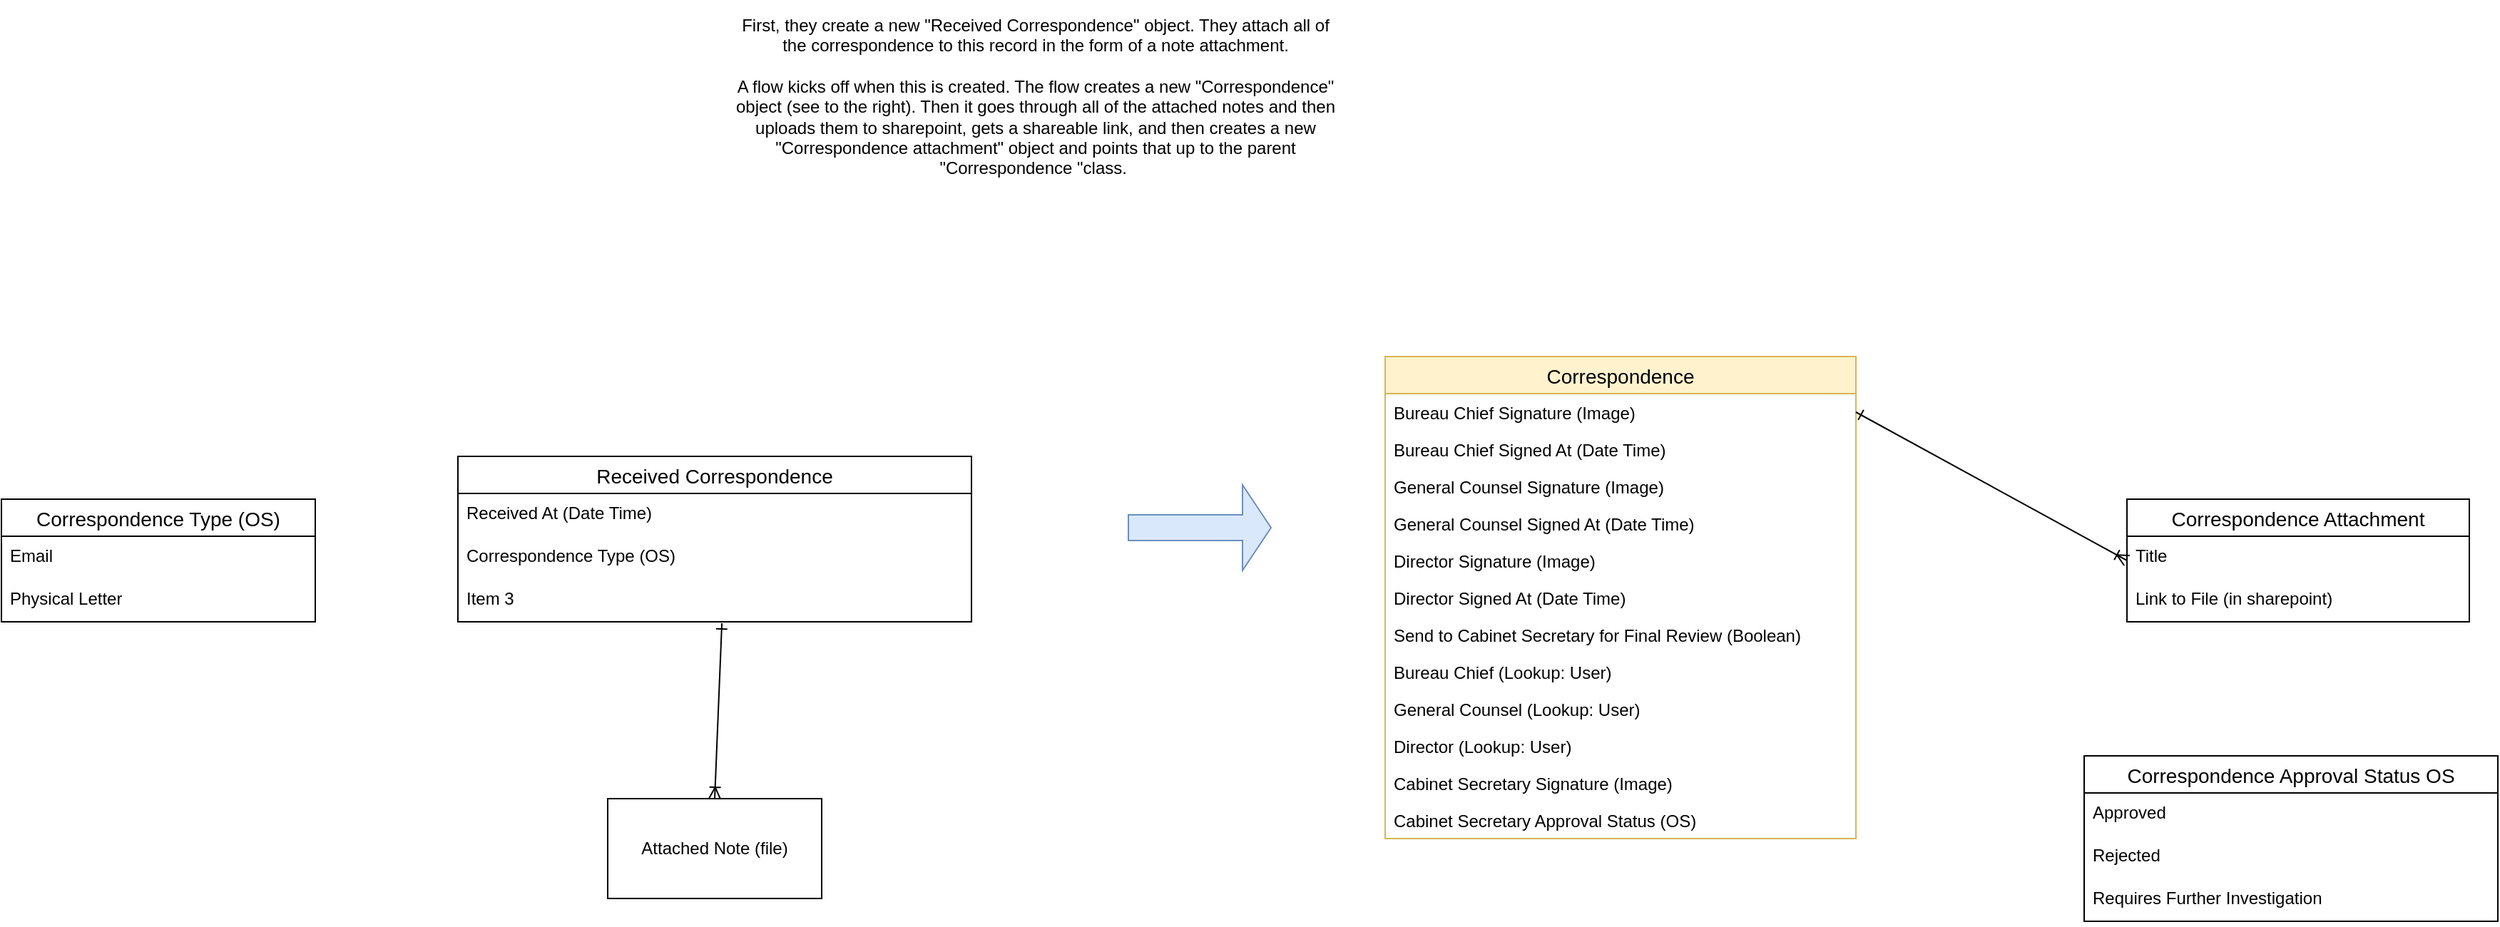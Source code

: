 <mxfile version="13.7.7" type="device"><diagram id="fAOedzIzravJZwc9n77a" name="Page-1"><mxGraphModel dx="1852" dy="1815" grid="1" gridSize="10" guides="1" tooltips="1" connect="1" arrows="1" fold="1" page="1" pageScale="1" pageWidth="850" pageHeight="1100" math="0" shadow="0"><root><mxCell id="0"/><mxCell id="1" parent="0"/><mxCell id="cq37wtrSNUjp8pYVRRDf-2" value="Correspondence" style="swimlane;fontStyle=0;childLayout=stackLayout;horizontal=1;startSize=26;horizontalStack=0;resizeParent=1;resizeParentMax=0;resizeLast=0;collapsible=1;marginBottom=0;align=center;fontSize=14;fillColor=#fff2cc;strokeColor=#d6b656;" parent="1" vertex="1"><mxGeometry x="260" y="150" width="330" height="338" as="geometry"/></mxCell><mxCell id="cq37wtrSNUjp8pYVRRDf-4" value="Bureau Chief Signature (Image)" style="text;strokeColor=none;fillColor=none;spacingLeft=4;spacingRight=4;overflow=hidden;rotatable=0;points=[[0,0.5],[1,0.5]];portConstraint=eastwest;fontSize=12;" parent="cq37wtrSNUjp8pYVRRDf-2" vertex="1"><mxGeometry y="26" width="330" height="26" as="geometry"/></mxCell><mxCell id="cq37wtrSNUjp8pYVRRDf-5" value="Bureau Chief Signed At (Date Time)" style="text;strokeColor=none;fillColor=none;spacingLeft=4;spacingRight=4;overflow=hidden;rotatable=0;points=[[0,0.5],[1,0.5]];portConstraint=eastwest;fontSize=12;" parent="cq37wtrSNUjp8pYVRRDf-2" vertex="1"><mxGeometry y="52" width="330" height="26" as="geometry"/></mxCell><mxCell id="cq37wtrSNUjp8pYVRRDf-10" value="General Counsel Signature (Image)" style="text;strokeColor=none;fillColor=none;spacingLeft=4;spacingRight=4;overflow=hidden;rotatable=0;points=[[0,0.5],[1,0.5]];portConstraint=eastwest;fontSize=12;" parent="cq37wtrSNUjp8pYVRRDf-2" vertex="1"><mxGeometry y="78" width="330" height="26" as="geometry"/></mxCell><mxCell id="cq37wtrSNUjp8pYVRRDf-11" value="General Counsel Signed At (Date Time)" style="text;strokeColor=none;fillColor=none;spacingLeft=4;spacingRight=4;overflow=hidden;rotatable=0;points=[[0,0.5],[1,0.5]];portConstraint=eastwest;fontSize=12;" parent="cq37wtrSNUjp8pYVRRDf-2" vertex="1"><mxGeometry y="104" width="330" height="26" as="geometry"/></mxCell><mxCell id="cq37wtrSNUjp8pYVRRDf-12" value="Director Signature (Image)" style="text;strokeColor=none;fillColor=none;spacingLeft=4;spacingRight=4;overflow=hidden;rotatable=0;points=[[0,0.5],[1,0.5]];portConstraint=eastwest;fontSize=12;" parent="cq37wtrSNUjp8pYVRRDf-2" vertex="1"><mxGeometry y="130" width="330" height="26" as="geometry"/></mxCell><mxCell id="cq37wtrSNUjp8pYVRRDf-13" value="Director Signed At (Date Time)" style="text;strokeColor=none;fillColor=none;spacingLeft=4;spacingRight=4;overflow=hidden;rotatable=0;points=[[0,0.5],[1,0.5]];portConstraint=eastwest;fontSize=12;" parent="cq37wtrSNUjp8pYVRRDf-2" vertex="1"><mxGeometry y="156" width="330" height="26" as="geometry"/></mxCell><mxCell id="cq37wtrSNUjp8pYVRRDf-14" value="Send to Cabinet Secretary for Final Review (Boolean)" style="text;strokeColor=none;fillColor=none;spacingLeft=4;spacingRight=4;overflow=hidden;rotatable=0;points=[[0,0.5],[1,0.5]];portConstraint=eastwest;fontSize=12;" parent="cq37wtrSNUjp8pYVRRDf-2" vertex="1"><mxGeometry y="182" width="330" height="26" as="geometry"/></mxCell><mxCell id="Us7VXFdIAzKbP9V8gbup-10" value="Bureau Chief (Lookup: User)" style="text;strokeColor=none;fillColor=none;spacingLeft=4;spacingRight=4;overflow=hidden;rotatable=0;points=[[0,0.5],[1,0.5]];portConstraint=eastwest;fontSize=12;" parent="cq37wtrSNUjp8pYVRRDf-2" vertex="1"><mxGeometry y="208" width="330" height="26" as="geometry"/></mxCell><mxCell id="Us7VXFdIAzKbP9V8gbup-11" value="General Counsel (Lookup: User)" style="text;strokeColor=none;fillColor=none;spacingLeft=4;spacingRight=4;overflow=hidden;rotatable=0;points=[[0,0.5],[1,0.5]];portConstraint=eastwest;fontSize=12;" parent="cq37wtrSNUjp8pYVRRDf-2" vertex="1"><mxGeometry y="234" width="330" height="26" as="geometry"/></mxCell><mxCell id="Us7VXFdIAzKbP9V8gbup-12" value="Director (Lookup: User)" style="text;strokeColor=none;fillColor=none;spacingLeft=4;spacingRight=4;overflow=hidden;rotatable=0;points=[[0,0.5],[1,0.5]];portConstraint=eastwest;fontSize=12;" parent="cq37wtrSNUjp8pYVRRDf-2" vertex="1"><mxGeometry y="260" width="330" height="26" as="geometry"/></mxCell><mxCell id="pfEPblCVPGq0PhJoWLun-1" value="Cabinet Secretary Signature (Image)" style="text;strokeColor=none;fillColor=none;spacingLeft=4;spacingRight=4;overflow=hidden;rotatable=0;points=[[0,0.5],[1,0.5]];portConstraint=eastwest;fontSize=12;" vertex="1" parent="cq37wtrSNUjp8pYVRRDf-2"><mxGeometry y="286" width="330" height="26" as="geometry"/></mxCell><mxCell id="pfEPblCVPGq0PhJoWLun-2" value="Cabinet Secretary Approval Status (OS)" style="text;strokeColor=none;fillColor=none;spacingLeft=4;spacingRight=4;overflow=hidden;rotatable=0;points=[[0,0.5],[1,0.5]];portConstraint=eastwest;fontSize=12;" vertex="1" parent="cq37wtrSNUjp8pYVRRDf-2"><mxGeometry y="312" width="330" height="26" as="geometry"/></mxCell><mxCell id="cq37wtrSNUjp8pYVRRDf-16" value="" style="endArrow=ERoneToMany;html=1;entryX=0;entryY=0.5;entryDx=0;entryDy=0;exitX=1;exitY=0.5;exitDx=0;exitDy=0;startArrow=ERone;startFill=0;endFill=0;" parent="1" source="cq37wtrSNUjp8pYVRRDf-4" target="Us7VXFdIAzKbP9V8gbup-1" edge="1"><mxGeometry width="50" height="50" relative="1" as="geometry"><mxPoint x="400" y="380" as="sourcePoint"/><mxPoint x="790" y="335" as="targetPoint"/></mxGeometry></mxCell><mxCell id="qezMgXFYwlqIriCICIFD-1" value="First, they create a new &quot;Received Correspondence&quot; object. They attach all of the correspondence to this record in the form of a note attachment.&lt;br&gt;&lt;br&gt;A flow kicks off when this is created. The flow creates a new &quot;Correspondence&quot; object (see to the right). Then it goes through all of the attached notes and then uploads them to sharepoint, gets a shareable link, and then creates a new &quot;Correspondence attachment&quot; object and points that up to the parent &quot;Correspondence &quot;class.&amp;nbsp;&lt;br&gt;&lt;br&gt;" style="text;html=1;strokeColor=none;fillColor=none;align=center;verticalAlign=middle;whiteSpace=wrap;rounded=0;" parent="1" vertex="1"><mxGeometry x="-200" y="-100" width="430" height="150" as="geometry"/></mxCell><mxCell id="Us7VXFdIAzKbP9V8gbup-1" value="Correspondence Attachment" style="swimlane;fontStyle=0;childLayout=stackLayout;horizontal=1;startSize=26;horizontalStack=0;resizeParent=1;resizeParentMax=0;resizeLast=0;collapsible=1;marginBottom=0;align=center;fontSize=14;" parent="1" vertex="1"><mxGeometry x="780" y="250" width="240" height="86" as="geometry"/></mxCell><mxCell id="Us7VXFdIAzKbP9V8gbup-2" value="Title" style="text;strokeColor=none;fillColor=none;spacingLeft=4;spacingRight=4;overflow=hidden;rotatable=0;points=[[0,0.5],[1,0.5]];portConstraint=eastwest;fontSize=12;" parent="Us7VXFdIAzKbP9V8gbup-1" vertex="1"><mxGeometry y="26" width="240" height="30" as="geometry"/></mxCell><mxCell id="Us7VXFdIAzKbP9V8gbup-3" value="Link to File (in sharepoint)" style="text;strokeColor=none;fillColor=none;spacingLeft=4;spacingRight=4;overflow=hidden;rotatable=0;points=[[0,0.5],[1,0.5]];portConstraint=eastwest;fontSize=12;" parent="Us7VXFdIAzKbP9V8gbup-1" vertex="1"><mxGeometry y="56" width="240" height="30" as="geometry"/></mxCell><mxCell id="Us7VXFdIAzKbP9V8gbup-6" value="Received Correspondence" style="swimlane;fontStyle=0;childLayout=stackLayout;horizontal=1;startSize=26;horizontalStack=0;resizeParent=1;resizeParentMax=0;resizeLast=0;collapsible=1;marginBottom=0;align=center;fontSize=14;" parent="1" vertex="1"><mxGeometry x="-390" y="220" width="360" height="116" as="geometry"/></mxCell><mxCell id="Us7VXFdIAzKbP9V8gbup-7" value="Received At (Date Time)" style="text;strokeColor=none;fillColor=none;spacingLeft=4;spacingRight=4;overflow=hidden;rotatable=0;points=[[0,0.5],[1,0.5]];portConstraint=eastwest;fontSize=12;" parent="Us7VXFdIAzKbP9V8gbup-6" vertex="1"><mxGeometry y="26" width="360" height="30" as="geometry"/></mxCell><mxCell id="Us7VXFdIAzKbP9V8gbup-8" value="Correspondence Type (OS)" style="text;strokeColor=none;fillColor=none;spacingLeft=4;spacingRight=4;overflow=hidden;rotatable=0;points=[[0,0.5],[1,0.5]];portConstraint=eastwest;fontSize=12;" parent="Us7VXFdIAzKbP9V8gbup-6" vertex="1"><mxGeometry y="56" width="360" height="30" as="geometry"/></mxCell><mxCell id="Us7VXFdIAzKbP9V8gbup-9" value="Item 3" style="text;strokeColor=none;fillColor=none;spacingLeft=4;spacingRight=4;overflow=hidden;rotatable=0;points=[[0,0.5],[1,0.5]];portConstraint=eastwest;fontSize=12;" parent="Us7VXFdIAzKbP9V8gbup-6" vertex="1"><mxGeometry y="86" width="360" height="30" as="geometry"/></mxCell><mxCell id="Us7VXFdIAzKbP9V8gbup-13" value="Attached Note (file)" style="rounded=0;whiteSpace=wrap;html=1;" parent="1" vertex="1"><mxGeometry x="-285" y="460" width="150" height="70" as="geometry"/></mxCell><mxCell id="Us7VXFdIAzKbP9V8gbup-14" value="" style="endArrow=ERoneToMany;html=1;exitX=0.514;exitY=1.033;exitDx=0;exitDy=0;exitPerimeter=0;entryX=0.5;entryY=0;entryDx=0;entryDy=0;startArrow=ERone;startFill=0;endFill=0;" parent="1" source="Us7VXFdIAzKbP9V8gbup-9" target="Us7VXFdIAzKbP9V8gbup-13" edge="1"><mxGeometry width="50" height="50" relative="1" as="geometry"><mxPoint x="-120" y="270" as="sourcePoint"/><mxPoint x="-70" y="220" as="targetPoint"/></mxGeometry></mxCell><mxCell id="Us7VXFdIAzKbP9V8gbup-15" value="" style="shape=singleArrow;whiteSpace=wrap;html=1;fillColor=#dae8fc;strokeColor=#6c8ebf;" parent="1" vertex="1"><mxGeometry x="80" y="240" width="100" height="60" as="geometry"/></mxCell><mxCell id="Us7VXFdIAzKbP9V8gbup-16" value="Correspondence Type (OS)" style="swimlane;fontStyle=0;childLayout=stackLayout;horizontal=1;startSize=26;horizontalStack=0;resizeParent=1;resizeParentMax=0;resizeLast=0;collapsible=1;marginBottom=0;align=center;fontSize=14;" parent="1" vertex="1"><mxGeometry x="-710" y="250" width="220" height="86" as="geometry"/></mxCell><mxCell id="Us7VXFdIAzKbP9V8gbup-17" value="Email" style="text;strokeColor=none;fillColor=none;spacingLeft=4;spacingRight=4;overflow=hidden;rotatable=0;points=[[0,0.5],[1,0.5]];portConstraint=eastwest;fontSize=12;" parent="Us7VXFdIAzKbP9V8gbup-16" vertex="1"><mxGeometry y="26" width="220" height="30" as="geometry"/></mxCell><mxCell id="Us7VXFdIAzKbP9V8gbup-18" value="Physical Letter" style="text;strokeColor=none;fillColor=none;spacingLeft=4;spacingRight=4;overflow=hidden;rotatable=0;points=[[0,0.5],[1,0.5]];portConstraint=eastwest;fontSize=12;" parent="Us7VXFdIAzKbP9V8gbup-16" vertex="1"><mxGeometry y="56" width="220" height="30" as="geometry"/></mxCell><mxCell id="pfEPblCVPGq0PhJoWLun-3" value="Correspondence Approval Status OS" style="swimlane;fontStyle=0;childLayout=stackLayout;horizontal=1;startSize=26;horizontalStack=0;resizeParent=1;resizeParentMax=0;resizeLast=0;collapsible=1;marginBottom=0;align=center;fontSize=14;" vertex="1" parent="1"><mxGeometry x="750" y="430" width="290" height="116" as="geometry"/></mxCell><mxCell id="pfEPblCVPGq0PhJoWLun-4" value="Approved" style="text;strokeColor=none;fillColor=none;spacingLeft=4;spacingRight=4;overflow=hidden;rotatable=0;points=[[0,0.5],[1,0.5]];portConstraint=eastwest;fontSize=12;" vertex="1" parent="pfEPblCVPGq0PhJoWLun-3"><mxGeometry y="26" width="290" height="30" as="geometry"/></mxCell><mxCell id="pfEPblCVPGq0PhJoWLun-5" value="Rejected" style="text;strokeColor=none;fillColor=none;spacingLeft=4;spacingRight=4;overflow=hidden;rotatable=0;points=[[0,0.5],[1,0.5]];portConstraint=eastwest;fontSize=12;" vertex="1" parent="pfEPblCVPGq0PhJoWLun-3"><mxGeometry y="56" width="290" height="30" as="geometry"/></mxCell><mxCell id="pfEPblCVPGq0PhJoWLun-6" value="Requires Further Investigation" style="text;strokeColor=none;fillColor=none;spacingLeft=4;spacingRight=4;overflow=hidden;rotatable=0;points=[[0,0.5],[1,0.5]];portConstraint=eastwest;fontSize=12;" vertex="1" parent="pfEPblCVPGq0PhJoWLun-3"><mxGeometry y="86" width="290" height="30" as="geometry"/></mxCell></root></mxGraphModel></diagram></mxfile>